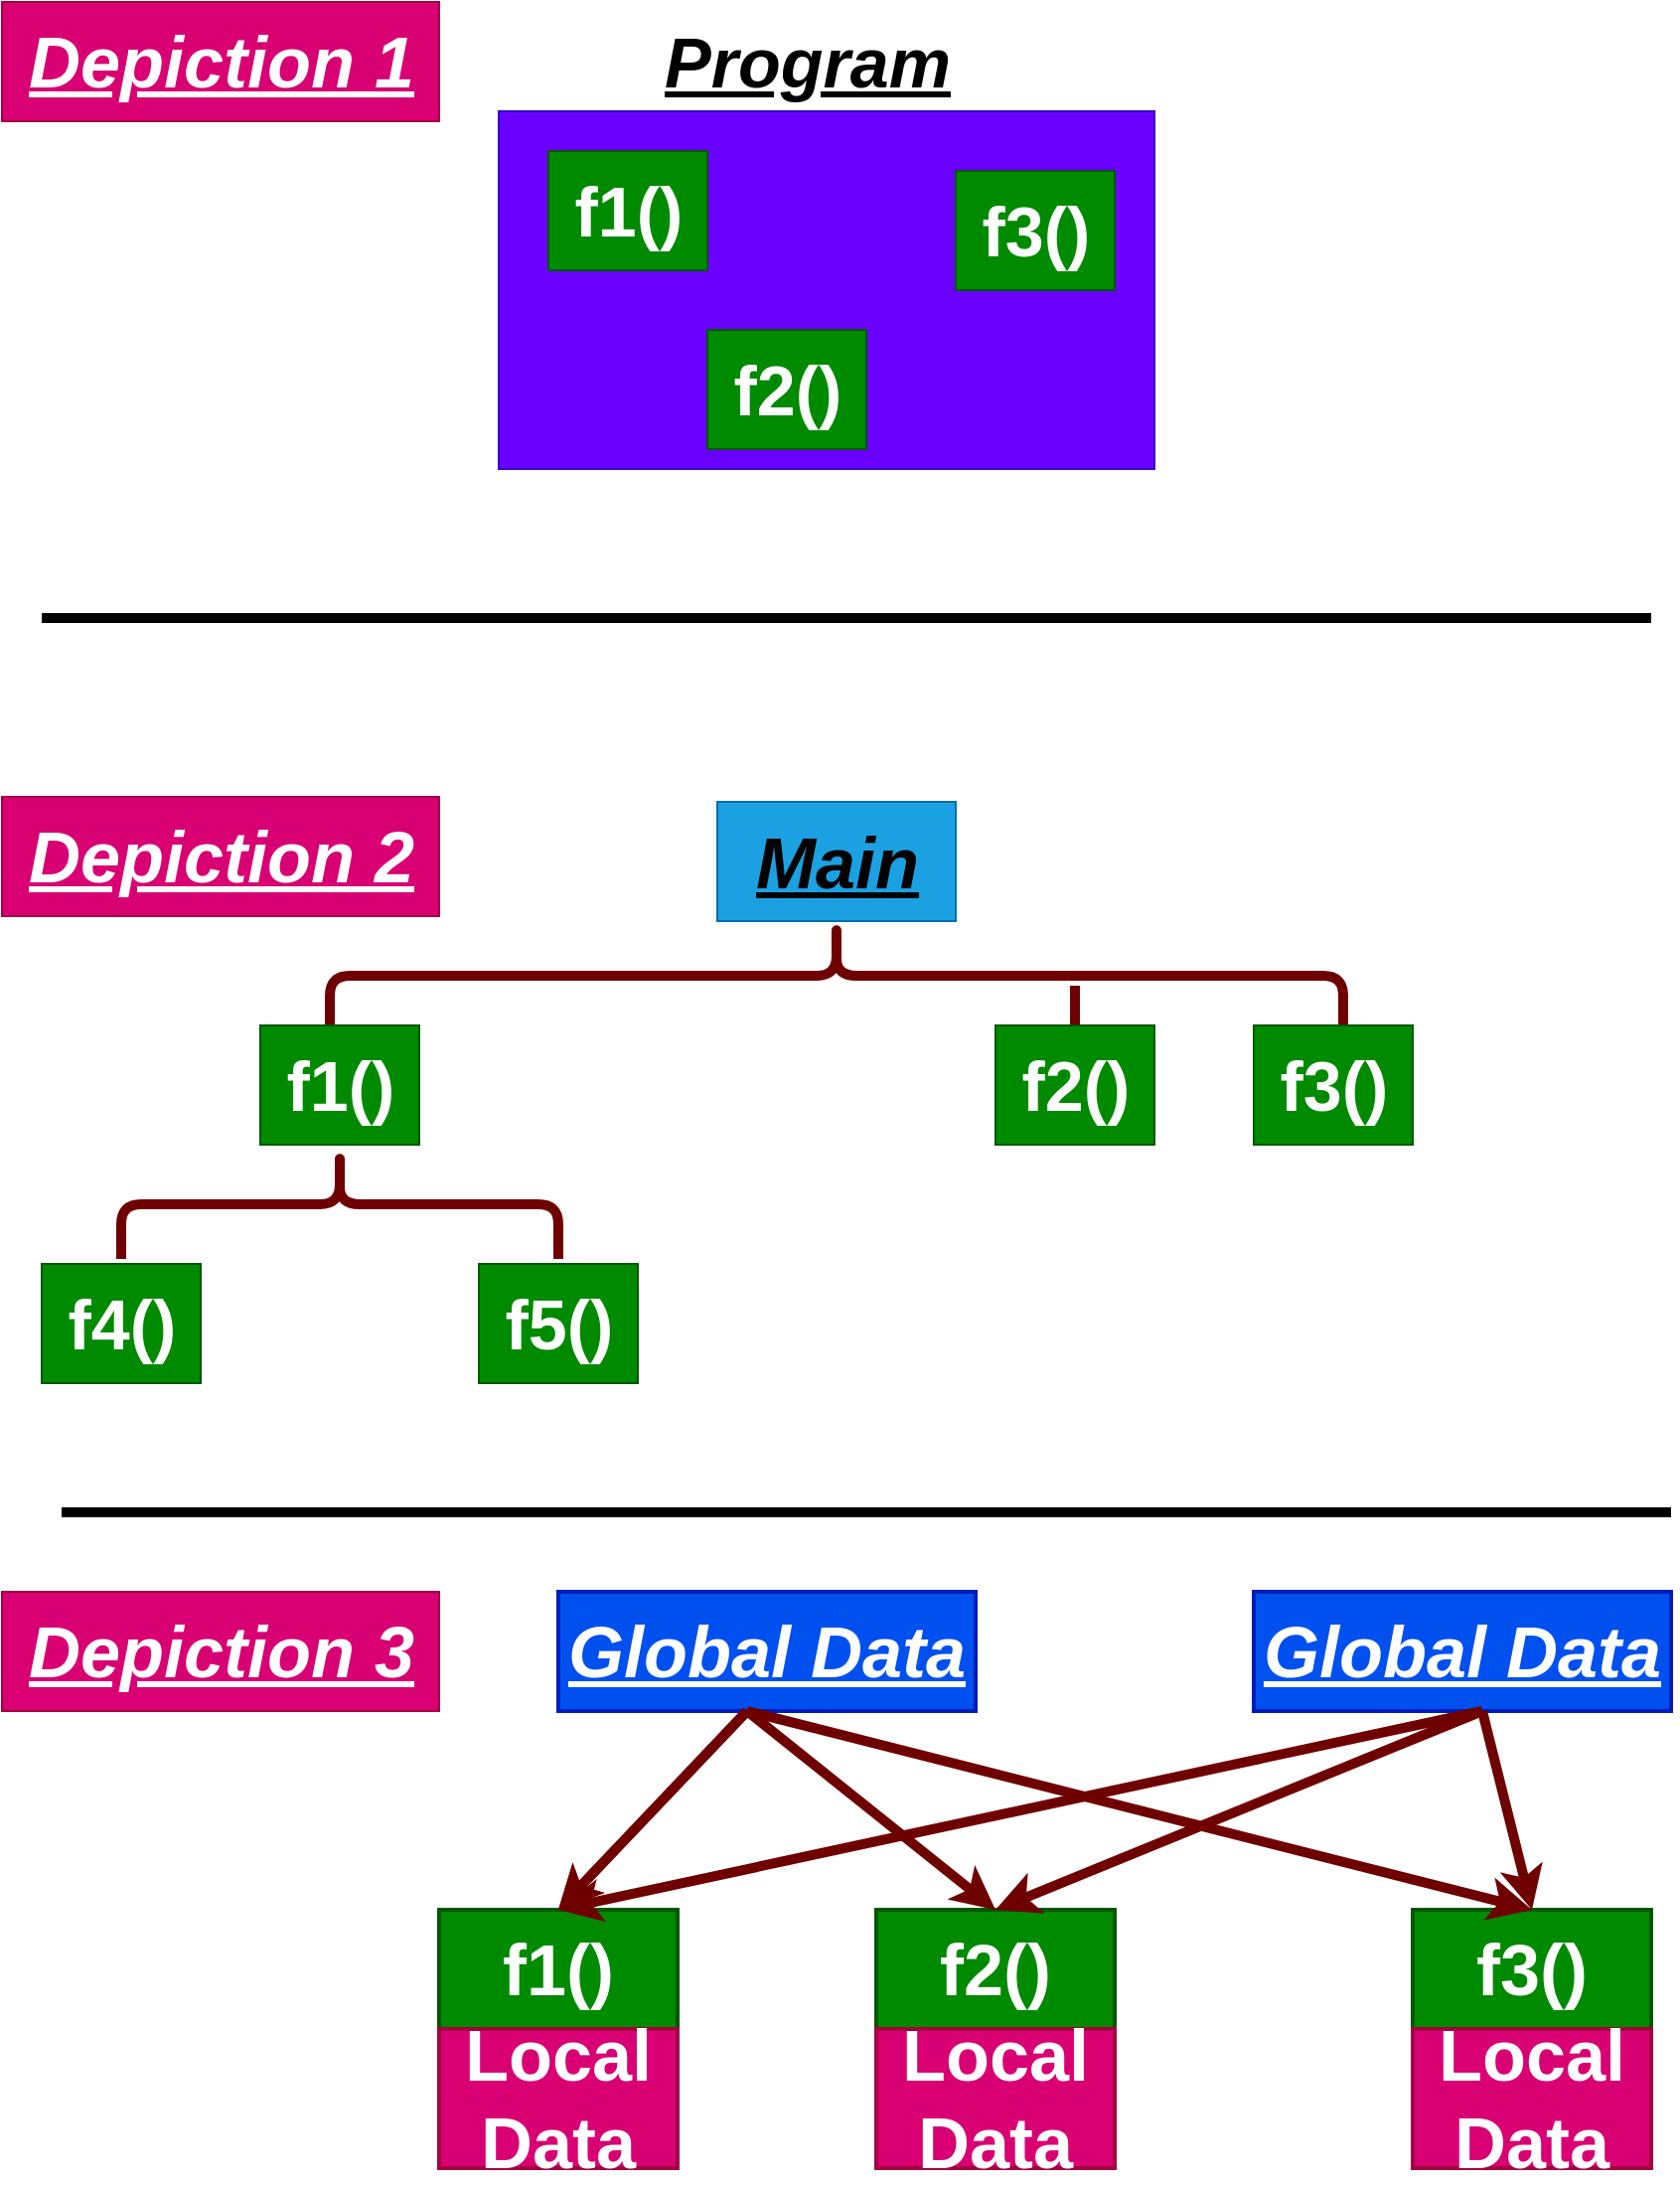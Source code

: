 <mxfile>
    <diagram id="iH54r0qm6zSdKlOZgphc" name="Page-1">
        <mxGraphModel dx="1700" dy="846" grid="1" gridSize="10" guides="1" tooltips="1" connect="1" arrows="1" fold="1" page="1" pageScale="1" pageWidth="850" pageHeight="1100" math="0" shadow="0">
            <root>
                <mxCell id="0"/>
                <mxCell id="1" parent="0"/>
                <mxCell id="2" value="" style="rounded=0;whiteSpace=wrap;html=1;fillColor=#6a00ff;strokeColor=#3700CC;fontColor=#ffffff;" vertex="1" parent="1">
                    <mxGeometry x="250" y="55" width="330" height="180" as="geometry"/>
                </mxCell>
                <mxCell id="3" value="&lt;font style=&quot;font-size: 35px;&quot;&gt;&lt;b&gt;&lt;i&gt;&lt;u&gt;Program&lt;/u&gt;&lt;/i&gt;&lt;/b&gt;&lt;/font&gt;" style="text;html=1;align=center;verticalAlign=middle;resizable=0;points=[];autosize=1;strokeColor=none;fillColor=none;" vertex="1" parent="1">
                    <mxGeometry x="320" width="170" height="60" as="geometry"/>
                </mxCell>
                <mxCell id="4" value="&lt;b&gt;f1()&lt;/b&gt;" style="text;html=1;align=center;verticalAlign=middle;resizable=0;points=[];autosize=1;strokeColor=#005700;fillColor=#008a00;fontSize=35;fontColor=#ffffff;" vertex="1" parent="1">
                    <mxGeometry x="275" y="75" width="80" height="60" as="geometry"/>
                </mxCell>
                <mxCell id="5" value="&lt;b&gt;f2()&lt;/b&gt;" style="text;html=1;align=center;verticalAlign=middle;resizable=0;points=[];autosize=1;strokeColor=#005700;fillColor=#008a00;fontSize=35;fontColor=#ffffff;" vertex="1" parent="1">
                    <mxGeometry x="355" y="165" width="80" height="60" as="geometry"/>
                </mxCell>
                <mxCell id="6" value="&lt;b&gt;f3()&lt;/b&gt;" style="text;html=1;align=center;verticalAlign=middle;resizable=0;points=[];autosize=1;strokeColor=#005700;fillColor=#008a00;fontSize=35;fontColor=#ffffff;" vertex="1" parent="1">
                    <mxGeometry x="480" y="85" width="80" height="60" as="geometry"/>
                </mxCell>
                <mxCell id="7" value="" style="rounded=0;whiteSpace=wrap;html=1;strokeWidth=1;fontSize=35;fillColor=#1ba1e2;fontColor=#ffffff;strokeColor=#006EAF;" vertex="1" parent="1">
                    <mxGeometry x="360" y="402.5" width="120" height="60" as="geometry"/>
                </mxCell>
                <mxCell id="8" value="&lt;b&gt;&lt;i&gt;&lt;u&gt;Main&lt;/u&gt;&lt;/i&gt;&lt;/b&gt;" style="text;html=1;align=center;verticalAlign=middle;resizable=0;points=[];autosize=1;fontSize=36;strokeWidth=1;" vertex="1" parent="1">
                    <mxGeometry x="365" y="402.5" width="110" height="60" as="geometry"/>
                </mxCell>
                <mxCell id="9" value="" style="shape=curlyBracket;whiteSpace=wrap;html=1;rounded=1;flipH=1;labelPosition=right;verticalLabelPosition=middle;align=left;verticalAlign=middle;strokeWidth=5;fontSize=36;rotation=-90;fillColor=#a20025;strokeColor=#6F0000;fontColor=#ffffff;" vertex="1" parent="1">
                    <mxGeometry x="392.5" y="235" width="55" height="510" as="geometry"/>
                </mxCell>
                <mxCell id="11" value="&lt;b&gt;f1()&lt;/b&gt;" style="text;html=1;align=center;verticalAlign=middle;resizable=0;points=[];autosize=1;strokeColor=#005700;fillColor=#008a00;fontSize=35;fontColor=#ffffff;" vertex="1" parent="1">
                    <mxGeometry x="130" y="515" width="80" height="60" as="geometry"/>
                </mxCell>
                <mxCell id="15" value="" style="endArrow=none;html=1;strokeWidth=5;fontSize=36;fontColor=#00CC00;fillColor=#a20025;strokeColor=#6F0000;" edge="1" parent="1">
                    <mxGeometry width="50" height="50" relative="1" as="geometry">
                        <mxPoint x="540" y="515" as="sourcePoint"/>
                        <mxPoint x="540" y="495" as="targetPoint"/>
                    </mxGeometry>
                </mxCell>
                <mxCell id="16" value="&lt;b&gt;f2()&lt;/b&gt;" style="text;html=1;align=center;verticalAlign=middle;resizable=0;points=[];autosize=1;strokeColor=#005700;fillColor=#008a00;fontSize=35;fontColor=#ffffff;" vertex="1" parent="1">
                    <mxGeometry x="500" y="515" width="80" height="60" as="geometry"/>
                </mxCell>
                <mxCell id="18" value="&lt;b&gt;f3()&lt;/b&gt;" style="text;html=1;align=center;verticalAlign=middle;resizable=0;points=[];autosize=1;strokeColor=#005700;fillColor=#008a00;fontSize=35;fontColor=#ffffff;" vertex="1" parent="1">
                    <mxGeometry x="630" y="515" width="80" height="60" as="geometry"/>
                </mxCell>
                <mxCell id="19" value="" style="shape=curlyBracket;whiteSpace=wrap;html=1;rounded=1;flipH=1;labelPosition=right;verticalLabelPosition=middle;align=left;verticalAlign=middle;strokeWidth=5;fontSize=36;rotation=-90;fillColor=#a20025;strokeColor=#6F0000;fontColor=#ffffff;" vertex="1" parent="1">
                    <mxGeometry x="142.5" y="495" width="55" height="220" as="geometry"/>
                </mxCell>
                <mxCell id="20" value="&lt;b&gt;f4()&lt;/b&gt;" style="text;html=1;align=center;verticalAlign=middle;resizable=0;points=[];autosize=1;strokeColor=#005700;fillColor=#008a00;fontSize=35;fontColor=#ffffff;" vertex="1" parent="1">
                    <mxGeometry x="20" y="635" width="80" height="60" as="geometry"/>
                </mxCell>
                <mxCell id="21" value="&lt;b&gt;f5()&lt;/b&gt;" style="text;html=1;align=center;verticalAlign=middle;resizable=0;points=[];autosize=1;strokeColor=#005700;fillColor=#008a00;fontSize=35;fontColor=#ffffff;" vertex="1" parent="1">
                    <mxGeometry x="240" y="635" width="80" height="60" as="geometry"/>
                </mxCell>
                <mxCell id="22" value="&lt;b&gt;&lt;u&gt;&lt;i&gt;Depiction 1&lt;/i&gt;&lt;/u&gt;&lt;/b&gt;" style="text;html=1;align=center;verticalAlign=middle;resizable=0;points=[];autosize=1;strokeColor=#A50040;fillColor=#d80073;fontSize=36;fontColor=#ffffff;" vertex="1" parent="1">
                    <mxGeometry width="220" height="60" as="geometry"/>
                </mxCell>
                <mxCell id="23" value="&lt;b&gt;&lt;u&gt;&lt;i&gt;Depiction 2&lt;/i&gt;&lt;/u&gt;&lt;/b&gt;" style="text;html=1;align=center;verticalAlign=middle;resizable=0;points=[];autosize=1;strokeColor=#A50040;fillColor=#d80073;fontSize=36;fontColor=#ffffff;" vertex="1" parent="1">
                    <mxGeometry y="400" width="220" height="60" as="geometry"/>
                </mxCell>
                <mxCell id="24" value="&lt;b&gt;&lt;u&gt;&lt;i&gt;Depiction 3&lt;/i&gt;&lt;/u&gt;&lt;/b&gt;" style="text;html=1;align=center;verticalAlign=middle;resizable=0;points=[];autosize=1;strokeColor=#A50040;fillColor=#d80073;fontSize=36;fontColor=#ffffff;" vertex="1" parent="1">
                    <mxGeometry y="800" width="220" height="60" as="geometry"/>
                </mxCell>
                <mxCell id="25" value="&lt;b&gt;&lt;i&gt;&lt;u&gt;Global Data&lt;/u&gt;&lt;/i&gt;&lt;/b&gt;" style="rounded=0;whiteSpace=wrap;html=1;strokeWidth=2;fontSize=36;fontColor=#ffffff;fillColor=#0050ef;strokeColor=#001DBC;" vertex="1" parent="1">
                    <mxGeometry x="280" y="800" width="210" height="60" as="geometry"/>
                </mxCell>
                <mxCell id="26" value="&lt;b&gt;&lt;i&gt;&lt;u&gt;Global Data&lt;/u&gt;&lt;/i&gt;&lt;/b&gt;" style="rounded=0;whiteSpace=wrap;html=1;strokeWidth=2;fontSize=36;fontColor=#ffffff;fillColor=#0050ef;strokeColor=#001DBC;" vertex="1" parent="1">
                    <mxGeometry x="630" y="800" width="210" height="60" as="geometry"/>
                </mxCell>
                <mxCell id="28" value="&lt;b&gt;f1()&lt;/b&gt;" style="rounded=0;whiteSpace=wrap;html=1;strokeWidth=2;fontSize=36;fontColor=#ffffff;fillColor=#008a00;strokeColor=#005700;" vertex="1" parent="1">
                    <mxGeometry x="220" y="960" width="120" height="60" as="geometry"/>
                </mxCell>
                <mxCell id="29" value="&lt;b&gt;Local Data&lt;/b&gt;" style="rounded=0;whiteSpace=wrap;html=1;strokeWidth=2;fontSize=36;fontColor=#ffffff;fillColor=#d80073;strokeColor=#A50040;" vertex="1" parent="1">
                    <mxGeometry x="220" y="1020" width="120" height="70" as="geometry"/>
                </mxCell>
                <mxCell id="35" value="&lt;b&gt;f2()&lt;/b&gt;" style="rounded=0;whiteSpace=wrap;html=1;strokeWidth=2;fontSize=36;fontColor=#ffffff;fillColor=#008a00;strokeColor=#005700;" vertex="1" parent="1">
                    <mxGeometry x="440" y="960" width="120" height="60" as="geometry"/>
                </mxCell>
                <mxCell id="36" value="&lt;b&gt;Local Data&lt;/b&gt;" style="rounded=0;whiteSpace=wrap;html=1;strokeWidth=2;fontSize=36;fontColor=#ffffff;fillColor=#d80073;strokeColor=#A50040;" vertex="1" parent="1">
                    <mxGeometry x="440" y="1020" width="120" height="70" as="geometry"/>
                </mxCell>
                <mxCell id="37" value="&lt;b&gt;f3()&lt;/b&gt;" style="rounded=0;whiteSpace=wrap;html=1;strokeWidth=2;fontSize=36;fontColor=#ffffff;fillColor=#008a00;strokeColor=#005700;" vertex="1" parent="1">
                    <mxGeometry x="710" y="960" width="120" height="60" as="geometry"/>
                </mxCell>
                <mxCell id="38" value="&lt;b&gt;Local Data&lt;/b&gt;" style="rounded=0;whiteSpace=wrap;html=1;strokeWidth=2;fontSize=36;fontColor=#ffffff;fillColor=#d80073;strokeColor=#A50040;" vertex="1" parent="1">
                    <mxGeometry x="710" y="1020" width="120" height="70" as="geometry"/>
                </mxCell>
                <mxCell id="39" value="" style="endArrow=classic;html=1;strokeWidth=5;fontSize=36;fontColor=#00CC00;fillColor=#a20025;strokeColor=#6F0000;entryX=0.5;entryY=0;entryDx=0;entryDy=0;" edge="1" parent="1" target="28">
                    <mxGeometry width="50" height="50" relative="1" as="geometry">
                        <mxPoint x="375" y="860" as="sourcePoint"/>
                        <mxPoint x="275" y="930" as="targetPoint"/>
                    </mxGeometry>
                </mxCell>
                <mxCell id="41" value="" style="endArrow=classic;html=1;strokeWidth=5;fontSize=36;fontColor=#00CC00;fillColor=#a20025;strokeColor=#6F0000;entryX=0.5;entryY=0;entryDx=0;entryDy=0;" edge="1" parent="1" target="35">
                    <mxGeometry width="50" height="50" relative="1" as="geometry">
                        <mxPoint x="375" y="860" as="sourcePoint"/>
                        <mxPoint x="280.0" y="960" as="targetPoint"/>
                    </mxGeometry>
                </mxCell>
                <mxCell id="42" value="" style="endArrow=classic;html=1;strokeWidth=5;fontSize=36;fontColor=#00CC00;fillColor=#a20025;strokeColor=#6F0000;entryX=0.5;entryY=0;entryDx=0;entryDy=0;" edge="1" parent="1" target="37">
                    <mxGeometry width="50" height="50" relative="1" as="geometry">
                        <mxPoint x="375" y="860" as="sourcePoint"/>
                        <mxPoint x="280.0" y="960" as="targetPoint"/>
                    </mxGeometry>
                </mxCell>
                <mxCell id="43" value="" style="endArrow=classic;html=1;strokeWidth=5;fontSize=36;fontColor=#00CC00;fillColor=#a20025;strokeColor=#6F0000;entryX=0.5;entryY=0;entryDx=0;entryDy=0;" edge="1" parent="1">
                    <mxGeometry width="50" height="50" relative="1" as="geometry">
                        <mxPoint x="375" y="860" as="sourcePoint"/>
                        <mxPoint x="280" y="960" as="targetPoint"/>
                    </mxGeometry>
                </mxCell>
                <mxCell id="44" value="" style="endArrow=classic;html=1;strokeWidth=5;fontSize=36;fontColor=#00CC00;fillColor=#a20025;strokeColor=#6F0000;entryX=0.5;entryY=0;entryDx=0;entryDy=0;" edge="1" parent="1" target="37">
                    <mxGeometry width="50" height="50" relative="1" as="geometry">
                        <mxPoint x="745" y="860" as="sourcePoint"/>
                        <mxPoint x="650.0" y="960" as="targetPoint"/>
                    </mxGeometry>
                </mxCell>
                <mxCell id="45" value="" style="endArrow=classic;html=1;strokeWidth=5;fontSize=36;fontColor=#00CC00;fillColor=#a20025;strokeColor=#6F0000;entryX=0.5;entryY=0;entryDx=0;entryDy=0;" edge="1" parent="1" target="35">
                    <mxGeometry width="50" height="50" relative="1" as="geometry">
                        <mxPoint x="745" y="860" as="sourcePoint"/>
                        <mxPoint x="650.0" y="960" as="targetPoint"/>
                    </mxGeometry>
                </mxCell>
                <mxCell id="46" value="" style="endArrow=classic;html=1;strokeWidth=5;fontSize=36;fontColor=#00CC00;fillColor=#a20025;strokeColor=#6F0000;" edge="1" parent="1">
                    <mxGeometry width="50" height="50" relative="1" as="geometry">
                        <mxPoint x="745" y="860" as="sourcePoint"/>
                        <mxPoint x="280" y="960" as="targetPoint"/>
                    </mxGeometry>
                </mxCell>
                <mxCell id="48" value="" style="endArrow=none;html=1;strokeWidth=5;fontSize=36;fontColor=#00CC00;" edge="1" parent="1">
                    <mxGeometry width="50" height="50" relative="1" as="geometry">
                        <mxPoint x="20" y="310" as="sourcePoint"/>
                        <mxPoint x="830" y="310" as="targetPoint"/>
                    </mxGeometry>
                </mxCell>
                <mxCell id="49" value="" style="endArrow=none;html=1;strokeWidth=5;fontSize=36;fontColor=#00CC00;" edge="1" parent="1">
                    <mxGeometry width="50" height="50" relative="1" as="geometry">
                        <mxPoint x="30" y="760" as="sourcePoint"/>
                        <mxPoint x="840" y="760" as="targetPoint"/>
                    </mxGeometry>
                </mxCell>
            </root>
        </mxGraphModel>
    </diagram>
</mxfile>